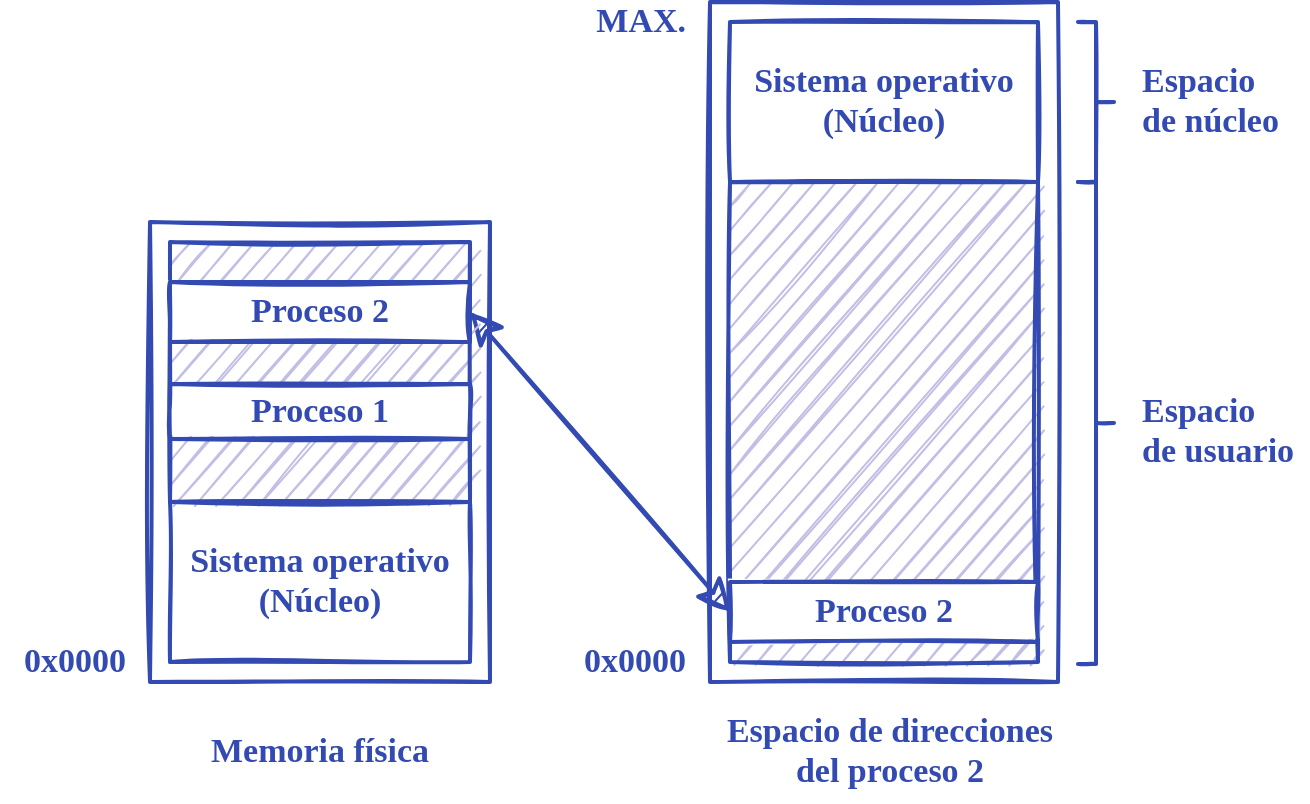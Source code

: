 <mxfile version="15.1.4" type="google"><diagram id="akEowiJKr_ScigKzrRVM" name="Page-1"><mxGraphModel dx="1189" dy="1095" grid="1" gridSize="10" guides="1" tooltips="1" connect="1" arrows="1" fold="1" page="1" pageScale="1" pageWidth="689" pageHeight="517" math="0" shadow="0"><root><mxCell id="0"/><mxCell id="1" parent="0"/><mxCell id="x2d5_n1oX765ovMaB82s-8" value="" style="rounded=0;shadow=0;sketch=1;strokeWidth=2;fillColor=none;fontFamily=Ink Free;fontSize=17;spacing=20;strokeColor=#324AB2;fontColor=#324AB2;fontSource=https%3A%2F%2Full-esit-sistemas-operativos.github.io%2Fssoo-apuntes%2Ffonts%2FInkFree.woff;fontStyle=1;spacingBottom=5;" parent="1" vertex="1"><mxGeometry x="390" y="99" width="174" height="340" as="geometry"/></mxCell><mxCell id="hYTG4YRdWN2r9UVZN7M6-2" value="" style="rounded=0;shadow=0;sketch=1;strokeWidth=2;fontFamily=Ink Free;fontSize=17;spacing=20;strokeColor=#324AB2;fontColor=#324AB2;fillColor=#C2BEE6;fontSource=https%3A%2F%2Full-esit-sistemas-operativos.github.io%2Fssoo-apuntes%2Ffonts%2FInkFree.woff;fontStyle=1;spacingBottom=5;" parent="1" vertex="1"><mxGeometry x="400" y="189" width="154" height="240" as="geometry"/></mxCell><mxCell id="x2d5_n1oX765ovMaB82s-4" value="Sistema operativo&#10;(Núcleo)" style="rounded=0;shadow=0;sketch=1;strokeWidth=2;fillColor=none;fontFamily=Ink Free;fontSize=17;spacing=20;fontSource=https%3A%2F%2Full-esit-sistemas-operativos.github.io%2Fssoo-apuntes%2Ffonts%2FInkFree.woff;strokeColor=#324AB2;fontColor=#324AB2;fontStyle=1;spacingBottom=5;" parent="1" vertex="1"><mxGeometry x="400" y="109" width="154" height="80" as="geometry"/></mxCell><mxCell id="x2d5_n1oX765ovMaB82s-49" value="0x0000" style="text;strokeColor=none;fillColor=none;align=right;verticalAlign=middle;rounded=0;shadow=0;sketch=1;fontFamily=Ink Free;fontSize=17;fontStyle=1;spacingRight=10;fontColor=#324AB2;fontSource=https%3A%2F%2Full-esit-sistemas-operativos.github.io%2Fssoo-apuntes%2Ffonts%2FInkFree.woff;spacingBottom=5;" parent="1" vertex="1"><mxGeometry x="315" y="419" width="75" height="20" as="geometry"/></mxCell><mxCell id="x2d5_n1oX765ovMaB82s-50" value="MAX." style="text;strokeColor=none;fillColor=none;align=right;verticalAlign=middle;rounded=0;shadow=0;sketch=1;fontFamily=Ink Free;fontSize=17;fontStyle=1;spacingRight=10;fontColor=#324AB2;fontSource=https%3A%2F%2Full-esit-sistemas-operativos.github.io%2Fssoo-apuntes%2Ffonts%2FInkFree.woff;spacingBottom=5;" parent="1" vertex="1"><mxGeometry x="315" y="99" width="75" height="20" as="geometry"/></mxCell><mxCell id="hYTG4YRdWN2r9UVZN7M6-8" value="" style="endArrow=classic;strokeWidth=2;fontFamily=Ink Free;fontSize=17;sketch=1;endSize=12;rounded=0;endFill=1;startSize=12;startArrow=classic;startFill=1;strokeColor=#324AB2;fontColor=#324AB2;entryX=0;entryY=0.5;entryDx=0;entryDy=0;fontSource=https%3A%2F%2Full-esit-sistemas-operativos.github.io%2Fssoo-apuntes%2Ffonts%2FInkFree.woff;fontStyle=1;spacingBottom=5;exitX=1;exitY=0.5;exitDx=0;exitDy=0;" parent="1" target="ARTtukuI7wzkcj6tf7kY-7" edge="1" source="ARTtukuI7wzkcj6tf7kY-12"><mxGeometry width="50" height="50" relative="1" as="geometry"><mxPoint x="344.5" y="339" as="sourcePoint"/><mxPoint x="344" y="389" as="targetPoint"/></mxGeometry></mxCell><mxCell id="hYTG4YRdWN2r9UVZN7M6-9" value="" style="strokeWidth=2;shape=mxgraph.flowchart.annotation_2;align=left;labelPosition=right;pointerEvents=1;fontColor=#000000;sketch=1;strokeColor=#324AB2;flipV=0;flipH=1;fontFamily=Ink Free;fontSource=https%3A%2F%2Full-esit-sistemas-operativos.github.io%2Fssoo-apuntes%2Ffonts%2FInkFree.woff;fontStyle=1;spacingBottom=5;" parent="1" vertex="1"><mxGeometry x="574" y="189" width="18" height="241" as="geometry"/></mxCell><mxCell id="hYTG4YRdWN2r9UVZN7M6-10" value="Espacio&#10;de usuario" style="text;align=left;verticalAlign=middle;rounded=0;shadow=0;sketch=1;fontFamily=Ink Free;fontSize=17;fontStyle=1;flipV=0;flipH=1;fontSource=https%3A%2F%2Full-esit-sistemas-operativos.github.io%2Fssoo-apuntes%2Ffonts%2FInkFree.woff;spacingBottom=5;fontColor=#324AB2;" parent="1" vertex="1"><mxGeometry x="604" y="294" width="85" height="40" as="geometry"/></mxCell><mxCell id="hYTG4YRdWN2r9UVZN7M6-11" value="" style="strokeWidth=2;shape=mxgraph.flowchart.annotation_2;align=left;labelPosition=right;pointerEvents=1;fontColor=#000000;sketch=1;strokeColor=#324AB2;flipV=0;flipH=1;fontFamily=Ink Free;fontSource=https%3A%2F%2Full-esit-sistemas-operativos.github.io%2Fssoo-apuntes%2Ffonts%2FInkFree.woff;fontStyle=1;spacingBottom=5;" parent="1" vertex="1"><mxGeometry x="574" y="109" width="18" height="80" as="geometry"/></mxCell><mxCell id="hYTG4YRdWN2r9UVZN7M6-12" value="Espacio&#10;de núcleo" style="text;align=left;verticalAlign=middle;rounded=0;shadow=0;sketch=1;fontFamily=Ink Free;fontSize=17;fontStyle=1;flipV=0;flipH=1;fontSource=https%3A%2F%2Full-esit-sistemas-operativos.github.io%2Fssoo-apuntes%2Ffonts%2FInkFree.woff;spacingBottom=5;fontColor=#324AB2;" parent="1" vertex="1"><mxGeometry x="604" y="129" width="75" height="40" as="geometry"/></mxCell><mxCell id="ARTtukuI7wzkcj6tf7kY-7" value="Proceso 2" style="rounded=0;shadow=0;sketch=1;strokeWidth=2;fontFamily=Ink Free;fontSize=17;spacing=20;fontSource=https%3A%2F%2Full-esit-sistemas-operativos.github.io%2Fssoo-apuntes%2Ffonts%2FInkFree.woff;strokeColor=#324AB2;fontColor=#324AB2;fontStyle=1;spacingBottom=5;" vertex="1" parent="1"><mxGeometry x="400" y="389" width="154" height="30" as="geometry"/></mxCell><mxCell id="ARTtukuI7wzkcj6tf7kY-8" value="Espacio de direcciones&#10;del proceso 2" style="text;align=center;verticalAlign=middle;rounded=0;shadow=0;sketch=1;fontFamily=Ink Free;fontSize=17;fontStyle=1;flipV=0;flipH=1;fontSource=https%3A%2F%2Full-esit-sistemas-operativos.github.io%2Fssoo-apuntes%2Ffonts%2FInkFree.woff;spacingBottom=5;fontColor=#324AB2;" vertex="1" parent="1"><mxGeometry x="400" y="449" width="160" height="50" as="geometry"/></mxCell><mxCell id="ARTtukuI7wzkcj6tf7kY-9" value="" style="rounded=0;shadow=0;sketch=1;strokeWidth=2;fillColor=none;fontFamily=Ink Free;fontSize=17;spacing=20;strokeColor=#324AB2;fontColor=#324AB2;fontSource=https%3A%2F%2Full-esit-sistemas-operativos.github.io%2Fssoo-apuntes%2Ffonts%2FInkFree.woff;fontStyle=1;spacingBottom=5;" vertex="1" parent="1"><mxGeometry x="110" y="209" width="170" height="230" as="geometry"/></mxCell><mxCell id="ARTtukuI7wzkcj6tf7kY-10" value="0x0000" style="text;strokeColor=none;fillColor=none;align=right;verticalAlign=middle;rounded=0;shadow=0;sketch=1;fontFamily=Ink Free;fontSize=17;fontStyle=1;spacingRight=10;fontColor=#324AB2;fontSource=https%3A%2F%2Full-esit-sistemas-operativos.github.io%2Fssoo-apuntes%2Ffonts%2FInkFree.woff;spacingBottom=5;" vertex="1" parent="1"><mxGeometry x="35" y="419" width="75" height="20" as="geometry"/></mxCell><mxCell id="ARTtukuI7wzkcj6tf7kY-11" value="" style="rounded=0;shadow=0;sketch=1;strokeWidth=2;fontFamily=Ink Free;fontSize=17;spacing=20;strokeColor=#324AB2;fontColor=#324AB2;fillColor=#C2BEE6;fontSource=https%3A%2F%2Full-esit-sistemas-operativos.github.io%2Fssoo-apuntes%2Ffonts%2FInkFree.woff;fontStyle=1;spacingBottom=5;" vertex="1" parent="1"><mxGeometry x="120" y="219" width="150" height="130" as="geometry"/></mxCell><mxCell id="ARTtukuI7wzkcj6tf7kY-12" value="Proceso 2" style="rounded=0;shadow=0;sketch=1;strokeWidth=2;fontFamily=Ink Free;fontSize=17;spacing=20;fontSource=https%3A%2F%2Full-esit-sistemas-operativos.github.io%2Fssoo-apuntes%2Ffonts%2FInkFree.woff;strokeColor=#324AB2;fontColor=#324AB2;fontStyle=1;spacingBottom=5;" vertex="1" parent="1"><mxGeometry x="120" y="239" width="150" height="30" as="geometry"/></mxCell><mxCell id="ARTtukuI7wzkcj6tf7kY-13" value="Sistema operativo&#10;(Núcleo)" style="rounded=0;shadow=0;sketch=1;strokeWidth=2;fillColor=none;fontFamily=Ink Free;fontSize=17;spacing=20;fontSource=https%3A%2F%2Full-esit-sistemas-operativos.github.io%2Fssoo-apuntes%2Ffonts%2FInkFree.woff;strokeColor=#324AB2;fontColor=#324AB2;fontStyle=1;spacingBottom=5;" vertex="1" parent="1"><mxGeometry x="120" y="349" width="150" height="80" as="geometry"/></mxCell><mxCell id="ARTtukuI7wzkcj6tf7kY-14" value="Proceso 1" style="rounded=0;shadow=0;sketch=1;strokeWidth=2;fontFamily=Ink Free;fontSize=17;spacing=20;fontSource=https%3A%2F%2Full-esit-sistemas-operativos.github.io%2Fssoo-apuntes%2Ffonts%2FInkFree.woff;strokeColor=#324AB2;fontColor=#324AB2;fontStyle=1;spacingBottom=5;" vertex="1" parent="1"><mxGeometry x="120" y="290" width="150" height="27.5" as="geometry"/></mxCell><mxCell id="ARTtukuI7wzkcj6tf7kY-15" value="Memoria física" style="text;align=center;verticalAlign=middle;rounded=0;shadow=0;sketch=1;fontFamily=Ink Free;fontSize=17;fontStyle=1;flipV=0;flipH=1;fontSource=https%3A%2F%2Full-esit-sistemas-operativos.github.io%2Fssoo-apuntes%2Ffonts%2FInkFree.woff;spacingBottom=5;fontColor=#324AB2;" vertex="1" parent="1"><mxGeometry x="120" y="449" width="150" height="50" as="geometry"/></mxCell></root></mxGraphModel></diagram></mxfile>